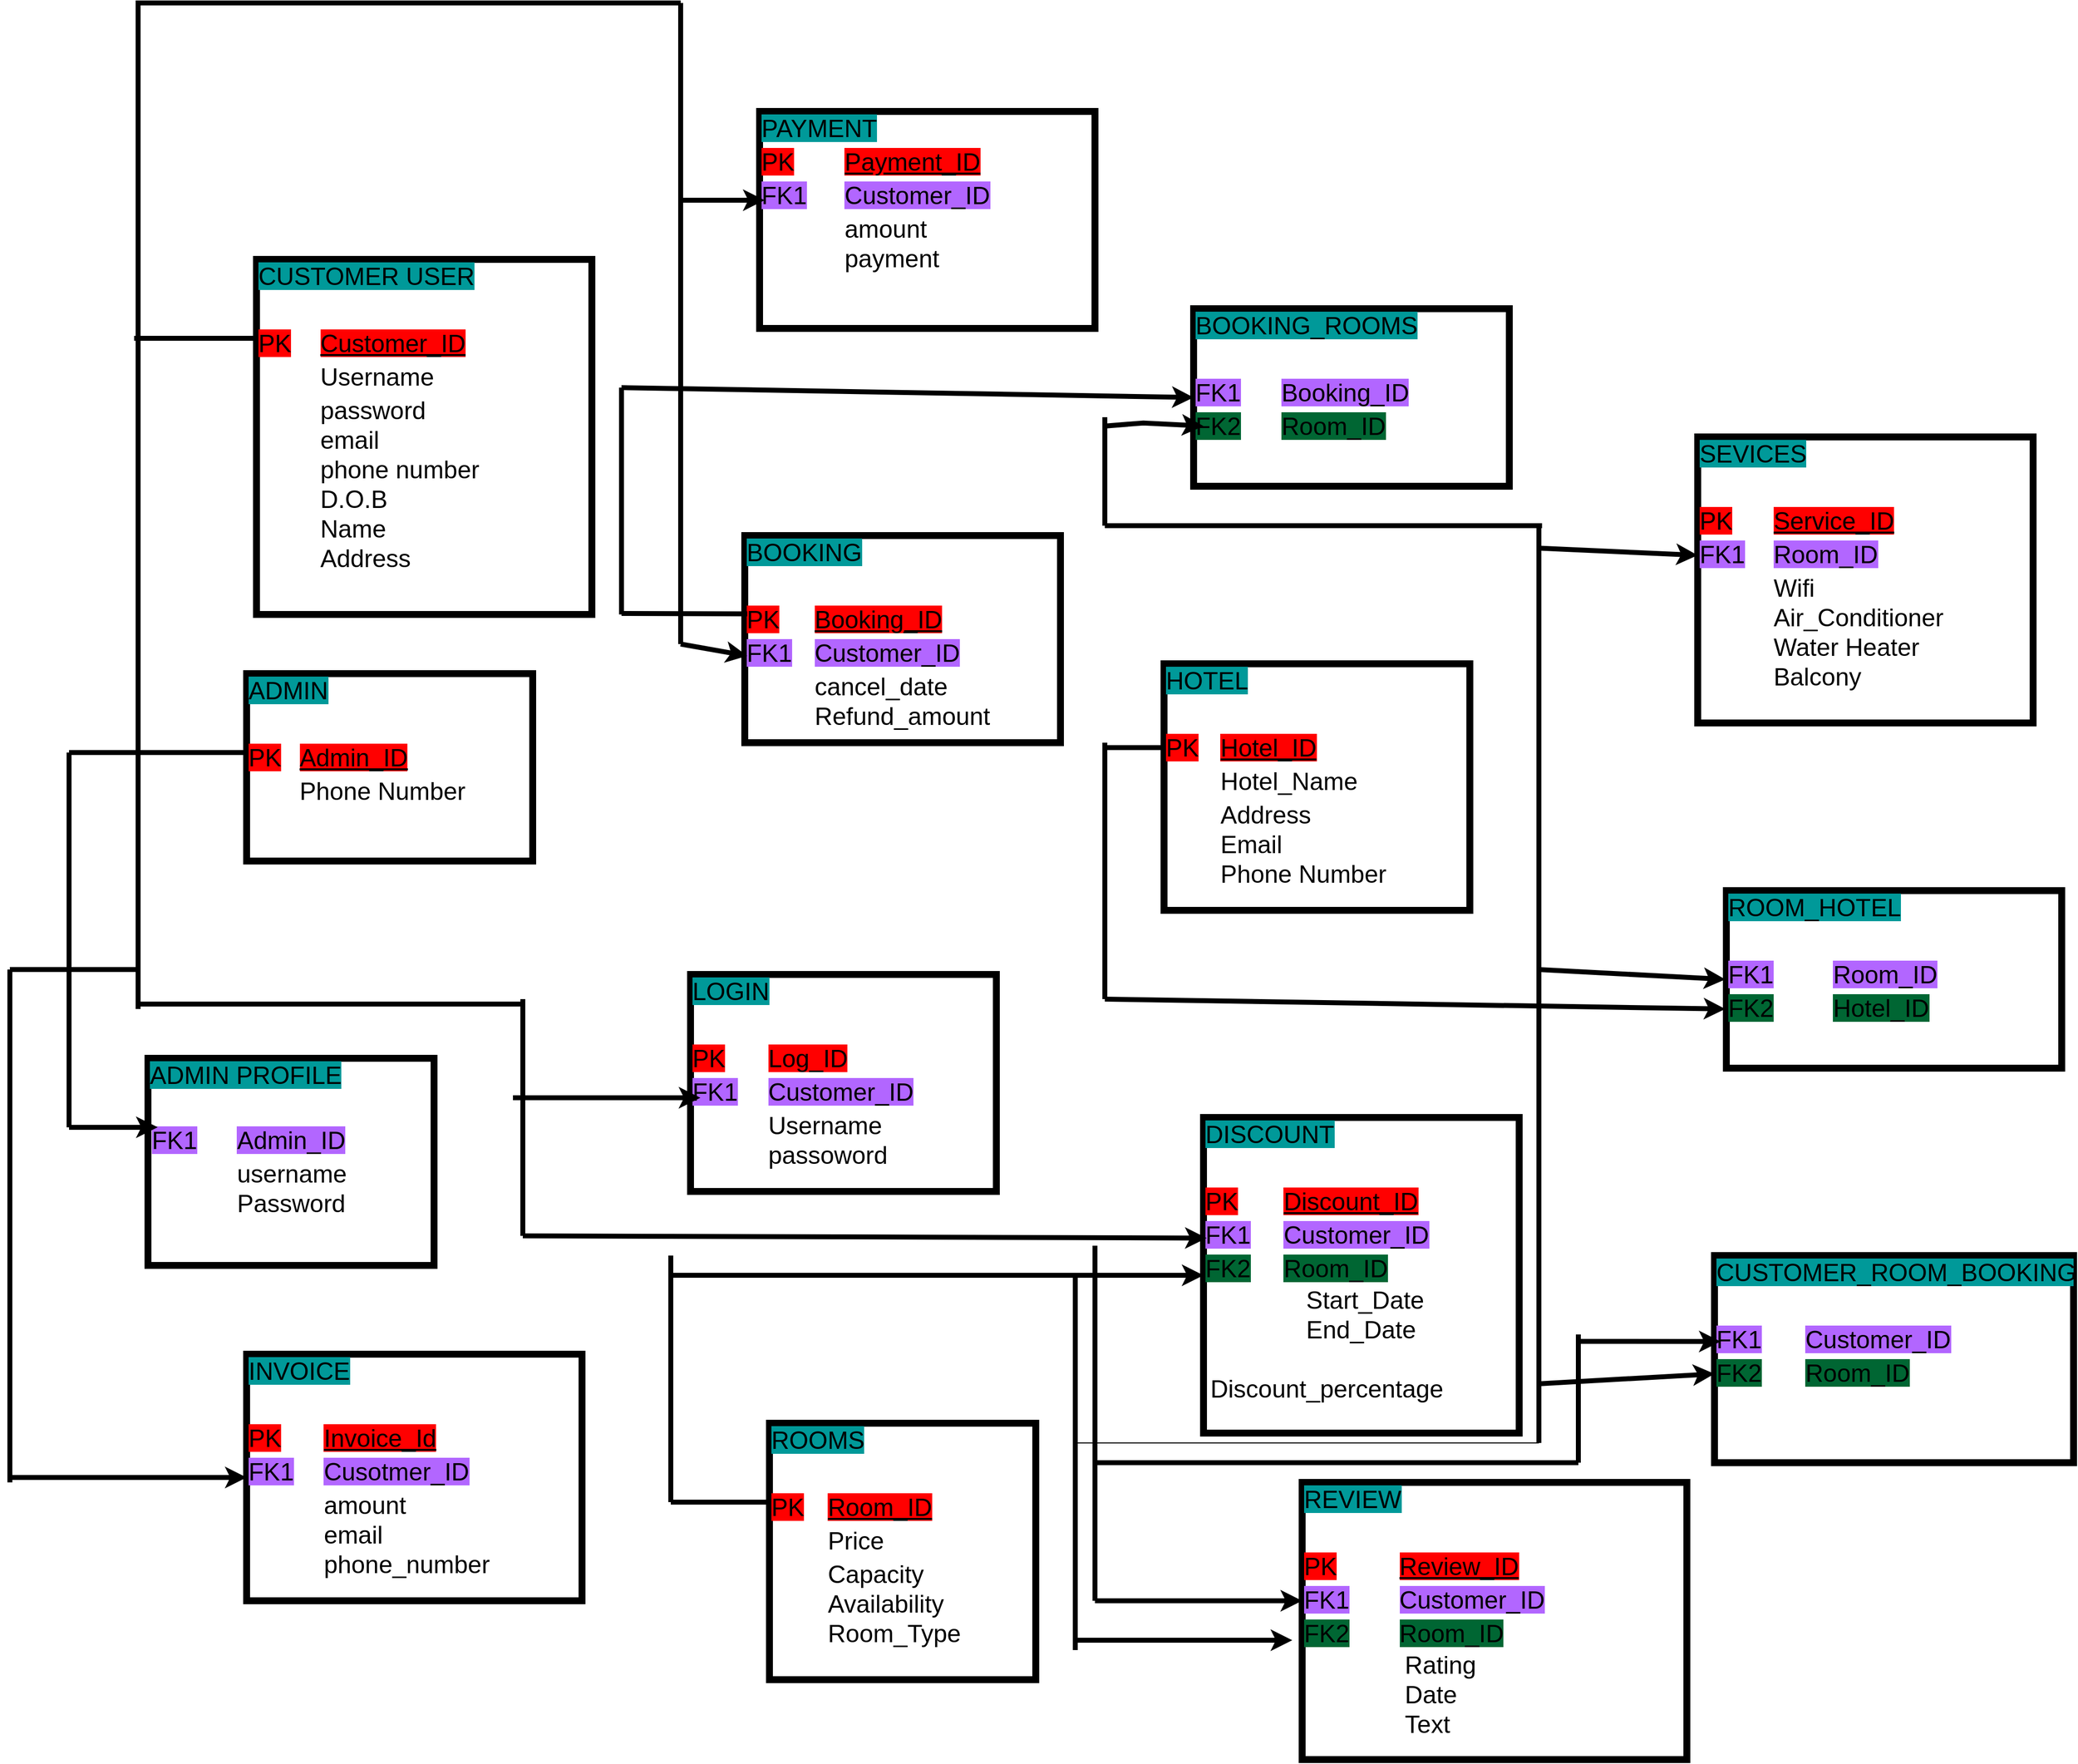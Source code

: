 <mxfile version="24.8.3">
  <diagram id="C5RBs43oDa-KdzZeNtuy" name="Page-1">
    <mxGraphModel dx="3143" dy="2425" grid="1" gridSize="10" guides="1" tooltips="1" connect="1" arrows="1" fold="1" page="1" pageScale="1" pageWidth="827" pageHeight="1169" math="0" shadow="0">
      <root>
        <mxCell id="WIyWlLk6GJQsqaUBKTNV-0" />
        <mxCell id="WIyWlLk6GJQsqaUBKTNV-1" parent="WIyWlLk6GJQsqaUBKTNV-0" />
        <mxCell id="Ts1Kzrsn6X3nxz6rrArr-8" value="&lt;div style=&quot;box-sizing: border-box; width: 100%; background-image: initial; background-position: initial; background-size: initial; background-repeat: initial; background-attachment: initial; background-origin: initial; background-clip: initial; padding: 2px; font-size: 25px;&quot;&gt;&lt;span style=&quot;background-color: rgb(0, 153, 153);&quot;&gt;&lt;font style=&quot;font-size: 25px;&quot;&gt;CUSTOMER USER&lt;/font&gt;&lt;/span&gt;&lt;/div&gt;&lt;div style=&quot;box-sizing: border-box; width: 100%; background-image: initial; background-position: initial; background-size: initial; background-repeat: initial; background-attachment: initial; background-origin: initial; background-clip: initial; padding: 2px; font-size: 25px;&quot;&gt;&lt;span style=&quot;background-color: rgb(0, 153, 153);&quot;&gt;&lt;font style=&quot;font-size: 25px;&quot;&gt;&lt;br&gt;&lt;/font&gt;&lt;/span&gt;&lt;/div&gt;&lt;table style=&quot;width: 100%; font-size: 25px;&quot; cellpadding=&quot;2&quot; cellspacing=&quot;0&quot;&gt;&lt;tbody&gt;&lt;tr&gt;&lt;td&gt;&lt;span style=&quot;background-color: rgb(255, 0, 0);&quot;&gt;&lt;font style=&quot;font-size: 25px;&quot;&gt;PK&lt;/font&gt;&lt;/span&gt;&lt;/td&gt;&lt;td&gt;&lt;span style=&quot;background-color: rgb(255, 0, 0);&quot;&gt;&lt;font style=&quot;font-size: 25px;&quot;&gt;&lt;u&gt;Customer_ID&lt;/u&gt;&lt;br&gt;&lt;/font&gt;&lt;/span&gt;&lt;/td&gt;&lt;/tr&gt;&lt;tr&gt;&lt;td&gt;&lt;font style=&quot;font-size: 25px;&quot;&gt;&lt;br&gt;&lt;/font&gt;&lt;/td&gt;&lt;td&gt;&lt;font style=&quot;font-size: 25px;&quot;&gt;Username&lt;/font&gt;&lt;/td&gt;&lt;/tr&gt;&lt;tr&gt;&lt;td&gt;&lt;font style=&quot;font-size: 25px;&quot;&gt;&lt;br&gt;&lt;/font&gt;&lt;/td&gt;&lt;td&gt;&lt;font style=&quot;font-size: 25px;&quot;&gt;password&lt;br&gt;email&lt;br&gt;phone number&lt;br&gt;D.O.B&lt;br&gt;Name&lt;br&gt;Address&lt;br&gt;&lt;br&gt;&lt;/font&gt;&lt;/td&gt;&lt;/tr&gt;&lt;/tbody&gt;&lt;/table&gt;" style="verticalAlign=top;align=left;overflow=fill;html=1;whiteSpace=wrap;strokeWidth=7;" vertex="1" parent="WIyWlLk6GJQsqaUBKTNV-1">
          <mxGeometry x="-220" y="-360" width="340" height="360" as="geometry" />
        </mxCell>
        <mxCell id="Ts1Kzrsn6X3nxz6rrArr-11" value="&lt;div style=&quot;box-sizing: border-box; width: 100%; background-image: initial; background-position: initial; background-size: initial; background-repeat: initial; background-attachment: initial; background-origin: initial; background-clip: initial; padding: 2px; font-size: 25px;&quot;&gt;&lt;font style=&quot;font-size: 25px; background-color: rgb(0, 153, 153);&quot;&gt;ADMIN&lt;/font&gt;&lt;/div&gt;&lt;div style=&quot;box-sizing: border-box; width: 100%; background-image: initial; background-position: initial; background-size: initial; background-repeat: initial; background-attachment: initial; background-origin: initial; background-clip: initial; padding: 2px; font-size: 25px;&quot;&gt;&lt;font style=&quot;font-size: 25px; background-color: rgb(0, 153, 153);&quot;&gt;&lt;br&gt;&lt;/font&gt;&lt;/div&gt;&lt;table style=&quot;width: 100%; font-size: 25px;&quot; cellpadding=&quot;2&quot; cellspacing=&quot;0&quot;&gt;&lt;tbody&gt;&lt;tr&gt;&lt;td&gt;&lt;font style=&quot;background-color: rgb(255, 0, 0); font-size: 25px;&quot;&gt;PK&lt;/font&gt;&lt;/td&gt;&lt;td&gt;&lt;font style=&quot;background-color: rgb(255, 0, 0); font-size: 25px;&quot;&gt;&lt;u&gt;Admin_ID&lt;/u&gt;&lt;/font&gt;&lt;/td&gt;&lt;/tr&gt;&lt;tr&gt;&lt;td&gt;&lt;font style=&quot;font-size: 25px;&quot;&gt;&lt;br&gt;&lt;/font&gt;&lt;/td&gt;&lt;td&gt;&lt;font style=&quot;font-size: 25px;&quot;&gt;Phone Number&lt;/font&gt;&lt;/td&gt;&lt;/tr&gt;&lt;tr&gt;&lt;td&gt;&lt;/td&gt;&lt;td&gt;&lt;font style=&quot;font-size: 25px;&quot;&gt;&lt;br&gt;&lt;/font&gt;&lt;/td&gt;&lt;/tr&gt;&lt;/tbody&gt;&lt;/table&gt;" style="verticalAlign=top;align=left;overflow=fill;html=1;whiteSpace=wrap;strokeWidth=7;" vertex="1" parent="WIyWlLk6GJQsqaUBKTNV-1">
          <mxGeometry x="-230" y="60" width="290" height="190" as="geometry" />
        </mxCell>
        <mxCell id="Ts1Kzrsn6X3nxz6rrArr-13" value="&lt;div style=&quot;box-sizing: border-box; width: 100%; background-image: initial; background-position: initial; background-size: initial; background-repeat: initial; background-attachment: initial; background-origin: initial; background-clip: initial; padding: 2px; font-size: 25px;&quot;&gt;&lt;span style=&quot;background-color: rgb(0, 153, 153);&quot;&gt;ADMIN PROFILE&lt;/span&gt;&lt;table style=&quot;background-color: initial; width: 100%;&quot; cellpadding=&quot;2&quot; cellspacing=&quot;0&quot;&gt;&lt;tbody&gt;&lt;tr&gt;&lt;td&gt;&lt;br&gt;&lt;/td&gt;&lt;td&gt;&lt;br&gt;&lt;/td&gt;&lt;/tr&gt;&lt;tr&gt;&lt;td&gt;&lt;span style=&quot;background-color: rgb(178, 102, 255);&quot;&gt;FK1&lt;/span&gt;&lt;/td&gt;&lt;td&gt;&lt;span style=&quot;background-color: rgb(178, 102, 255);&quot;&gt;Admin_ID&lt;/span&gt;&lt;/td&gt;&lt;/tr&gt;&lt;tr&gt;&lt;td&gt;&lt;/td&gt;&lt;td&gt;username&lt;br&gt;Password&lt;/td&gt;&lt;/tr&gt;&lt;/tbody&gt;&lt;/table&gt;&lt;/div&gt;" style="verticalAlign=top;align=left;overflow=fill;html=1;whiteSpace=wrap;strokeWidth=7;" vertex="1" parent="WIyWlLk6GJQsqaUBKTNV-1">
          <mxGeometry x="-330" y="450" width="290" height="210" as="geometry" />
        </mxCell>
        <mxCell id="Ts1Kzrsn6X3nxz6rrArr-14" value="&lt;div style=&quot;box-sizing: border-box; width: 100%; background-image: initial; background-position: initial; background-size: initial; background-repeat: initial; background-attachment: initial; background-origin: initial; background-clip: initial; padding: 2px; font-size: 25px;&quot;&gt;&lt;span style=&quot;background-color: rgb(0, 153, 153);&quot;&gt;&lt;font style=&quot;font-size: 25px;&quot;&gt;INVOICE&lt;/font&gt;&lt;/span&gt;&lt;/div&gt;&lt;div style=&quot;box-sizing: border-box; width: 100%; background-image: initial; background-position: initial; background-size: initial; background-repeat: initial; background-attachment: initial; background-origin: initial; background-clip: initial; padding: 2px; font-size: 25px;&quot;&gt;&lt;span style=&quot;background-color: rgb(0, 153, 153);&quot;&gt;&lt;font style=&quot;font-size: 25px;&quot;&gt;&lt;br&gt;&lt;/font&gt;&lt;/span&gt;&lt;/div&gt;&lt;table style=&quot;width: 100%; font-size: 25px;&quot; cellpadding=&quot;2&quot; cellspacing=&quot;0&quot;&gt;&lt;tbody&gt;&lt;tr&gt;&lt;td&gt;&lt;font style=&quot;background-color: rgb(255, 0, 0); font-size: 25px;&quot;&gt;PK&lt;/font&gt;&lt;/td&gt;&lt;td&gt;&lt;font style=&quot;background-color: rgb(255, 0, 0); font-size: 25px;&quot;&gt;&lt;u&gt;Invoice_Id&lt;/u&gt;&lt;/font&gt;&lt;/td&gt;&lt;/tr&gt;&lt;tr&gt;&lt;td&gt;&lt;font style=&quot;background-color: rgb(178, 102, 255); font-size: 25px;&quot;&gt;FK1&lt;/font&gt;&lt;/td&gt;&lt;td&gt;&lt;font style=&quot;background-color: rgb(178, 102, 255); font-size: 25px;&quot;&gt;Cusotmer_ID&lt;/font&gt;&lt;/td&gt;&lt;/tr&gt;&lt;tr&gt;&lt;td&gt;&lt;/td&gt;&lt;td&gt;&lt;font style=&quot;font-size: 25px;&quot;&gt;amount&lt;br&gt;email&lt;br&gt;phone_number&lt;/font&gt;&lt;/td&gt;&lt;/tr&gt;&lt;/tbody&gt;&lt;/table&gt;" style="verticalAlign=top;align=left;overflow=fill;html=1;whiteSpace=wrap;strokeWidth=7;" vertex="1" parent="WIyWlLk6GJQsqaUBKTNV-1">
          <mxGeometry x="-230" y="750" width="340" height="250" as="geometry" />
        </mxCell>
        <mxCell id="Ts1Kzrsn6X3nxz6rrArr-16" value="&lt;div style=&quot;box-sizing: border-box; width: 100%; background-image: initial; background-position: initial; background-size: initial; background-repeat: initial; background-attachment: initial; background-origin: initial; background-clip: initial; padding: 2px; font-size: 25px;&quot;&gt;&lt;font style=&quot;background-color: rgb(0, 153, 153); font-size: 25px;&quot;&gt;PAYMENT&lt;/font&gt;&lt;/div&gt;&lt;table style=&quot;width: 100%; font-size: 25px;&quot; cellpadding=&quot;2&quot; cellspacing=&quot;0&quot;&gt;&lt;tbody&gt;&lt;tr&gt;&lt;td&gt;&lt;font style=&quot;background-color: rgb(255, 0, 0); font-size: 25px;&quot;&gt;PK&lt;/font&gt;&lt;/td&gt;&lt;td&gt;&lt;font style=&quot;background-color: rgb(255, 0, 0); font-size: 25px;&quot;&gt;&lt;u&gt;Payment_ID&lt;/u&gt;&lt;/font&gt;&lt;/td&gt;&lt;/tr&gt;&lt;tr&gt;&lt;td&gt;&lt;font style=&quot;background-color: rgb(178, 102, 255); font-size: 25px;&quot;&gt;FK1&lt;/font&gt;&lt;/td&gt;&lt;td&gt;&lt;font style=&quot;background-color: rgb(178, 102, 255); font-size: 25px;&quot;&gt;Customer_ID&lt;/font&gt;&lt;/td&gt;&lt;/tr&gt;&lt;tr&gt;&lt;td&gt;&lt;/td&gt;&lt;td&gt;&lt;font style=&quot;font-size: 25px;&quot;&gt;amount&lt;br&gt;payment&lt;/font&gt;&lt;/td&gt;&lt;/tr&gt;&lt;/tbody&gt;&lt;/table&gt;" style="verticalAlign=top;align=left;overflow=fill;html=1;whiteSpace=wrap;strokeWidth=7;" vertex="1" parent="WIyWlLk6GJQsqaUBKTNV-1">
          <mxGeometry x="290" y="-510" width="340" height="220" as="geometry" />
        </mxCell>
        <mxCell id="Ts1Kzrsn6X3nxz6rrArr-17" value="&lt;div style=&quot;box-sizing: border-box; width: 100%; background-image: initial; background-position: initial; background-size: initial; background-repeat: initial; background-attachment: initial; background-origin: initial; background-clip: initial; padding: 2px; font-size: 25px;&quot;&gt;&lt;font style=&quot;background-color: rgb(0, 153, 153); font-size: 25px;&quot;&gt;BOOKING&lt;/font&gt;&lt;/div&gt;&lt;div style=&quot;box-sizing: border-box; width: 100%; background-image: initial; background-position: initial; background-size: initial; background-repeat: initial; background-attachment: initial; background-origin: initial; background-clip: initial; padding: 2px; font-size: 25px;&quot;&gt;&lt;font style=&quot;background-color: rgb(0, 153, 153); font-size: 25px;&quot;&gt;&lt;br&gt;&lt;/font&gt;&lt;/div&gt;&lt;table style=&quot;width: 100%; font-size: 25px;&quot; cellpadding=&quot;2&quot; cellspacing=&quot;0&quot;&gt;&lt;tbody&gt;&lt;tr&gt;&lt;td&gt;&lt;font style=&quot;background-color: rgb(255, 0, 0); font-size: 25px;&quot;&gt;PK&lt;/font&gt;&lt;/td&gt;&lt;td&gt;&lt;font style=&quot;background-color: rgb(255, 0, 0); font-size: 25px;&quot;&gt;&lt;u&gt;Booking_ID&lt;/u&gt;&lt;/font&gt;&lt;/td&gt;&lt;/tr&gt;&lt;tr&gt;&lt;td&gt;&lt;font style=&quot;background-color: rgb(178, 102, 255); font-size: 25px;&quot;&gt;FK1&lt;/font&gt;&lt;/td&gt;&lt;td&gt;&lt;font style=&quot;background-color: rgb(178, 102, 255); font-size: 25px;&quot;&gt;Customer_ID&lt;/font&gt;&lt;/td&gt;&lt;/tr&gt;&lt;tr&gt;&lt;td&gt;&lt;/td&gt;&lt;td&gt;&lt;font style=&quot;font-size: 25px;&quot;&gt;cancel_date&lt;br&gt;Refund_amount&lt;/font&gt;&lt;/td&gt;&lt;/tr&gt;&lt;/tbody&gt;&lt;/table&gt;" style="verticalAlign=top;align=left;overflow=fill;html=1;whiteSpace=wrap;strokeWidth=7;" vertex="1" parent="WIyWlLk6GJQsqaUBKTNV-1">
          <mxGeometry x="275" y="-80" width="320" height="210" as="geometry" />
        </mxCell>
        <mxCell id="Ts1Kzrsn6X3nxz6rrArr-18" value="&lt;div style=&quot;box-sizing: border-box; width: 100%; background-image: initial; background-position: initial; background-size: initial; background-repeat: initial; background-attachment: initial; background-origin: initial; background-clip: initial; padding: 2px; font-size: 25px;&quot;&gt;&lt;font style=&quot;background-color: rgb(0, 153, 153); font-size: 25px;&quot;&gt;LOGIN&lt;/font&gt;&lt;/div&gt;&lt;div style=&quot;box-sizing: border-box; width: 100%; background-image: initial; background-position: initial; background-size: initial; background-repeat: initial; background-attachment: initial; background-origin: initial; background-clip: initial; padding: 2px; font-size: 25px;&quot;&gt;&lt;font style=&quot;background-color: rgb(0, 153, 153); font-size: 25px;&quot;&gt;&lt;br&gt;&lt;/font&gt;&lt;/div&gt;&lt;table style=&quot;width: 100%; font-size: 25px;&quot; cellpadding=&quot;2&quot; cellspacing=&quot;0&quot;&gt;&lt;tbody&gt;&lt;tr&gt;&lt;td&gt;&lt;font style=&quot;background-color: rgb(255, 0, 0); font-size: 25px;&quot;&gt;PK&lt;/font&gt;&lt;/td&gt;&lt;td&gt;&lt;font style=&quot;background-color: rgb(255, 0, 0); font-size: 25px;&quot;&gt;Log_ID&lt;/font&gt;&lt;/td&gt;&lt;/tr&gt;&lt;tr&gt;&lt;td&gt;&lt;font style=&quot;background-color: rgb(178, 102, 255); font-size: 25px;&quot;&gt;FK1&lt;/font&gt;&lt;/td&gt;&lt;td&gt;&lt;font style=&quot;background-color: rgb(178, 102, 255); font-size: 25px;&quot;&gt;Customer_ID&lt;/font&gt;&lt;/td&gt;&lt;/tr&gt;&lt;tr&gt;&lt;td&gt;&lt;/td&gt;&lt;td&gt;&lt;font style=&quot;font-size: 25px;&quot;&gt;Username&lt;br&gt;passoword&lt;/font&gt;&lt;/td&gt;&lt;/tr&gt;&lt;/tbody&gt;&lt;/table&gt;" style="verticalAlign=top;align=left;overflow=fill;html=1;whiteSpace=wrap;strokeWidth=7;" vertex="1" parent="WIyWlLk6GJQsqaUBKTNV-1">
          <mxGeometry x="220" y="365" width="310" height="220" as="geometry" />
        </mxCell>
        <mxCell id="Ts1Kzrsn6X3nxz6rrArr-19" value="&lt;div style=&quot;box-sizing: border-box; width: 100%; background-image: initial; background-position: initial; background-size: initial; background-repeat: initial; background-attachment: initial; background-origin: initial; background-clip: initial; padding: 2px; font-size: 25px;&quot;&gt;&lt;font style=&quot;background-color: rgb(0, 153, 153); font-size: 25px;&quot;&gt;ROOMS&lt;/font&gt;&lt;/div&gt;&lt;div style=&quot;box-sizing: border-box; width: 100%; background-image: initial; background-position: initial; background-size: initial; background-repeat: initial; background-attachment: initial; background-origin: initial; background-clip: initial; padding: 2px; font-size: 25px;&quot;&gt;&lt;font style=&quot;background-color: rgb(0, 153, 153); font-size: 25px;&quot;&gt;&lt;br&gt;&lt;/font&gt;&lt;/div&gt;&lt;table style=&quot;width: 100%; font-size: 25px;&quot; cellpadding=&quot;2&quot; cellspacing=&quot;0&quot;&gt;&lt;tbody&gt;&lt;tr&gt;&lt;td&gt;&lt;font style=&quot;background-color: rgb(255, 0, 0); font-size: 25px;&quot;&gt;PK&lt;/font&gt;&lt;/td&gt;&lt;td&gt;&lt;font style=&quot;background-color: rgb(255, 0, 0); font-size: 25px;&quot;&gt;&lt;u&gt;Room_ID&lt;/u&gt;&lt;/font&gt;&lt;/td&gt;&lt;/tr&gt;&lt;tr&gt;&lt;td&gt;&lt;/td&gt;&lt;td&gt;&lt;font style=&quot;font-size: 25px;&quot;&gt;Price&lt;/font&gt;&lt;/td&gt;&lt;/tr&gt;&lt;tr&gt;&lt;td&gt;&lt;/td&gt;&lt;td&gt;&lt;font style=&quot;font-size: 25px;&quot;&gt;Capacity&lt;br&gt;Availability&lt;br&gt;Room_Type&lt;/font&gt;&lt;/td&gt;&lt;/tr&gt;&lt;/tbody&gt;&lt;/table&gt;" style="verticalAlign=top;align=left;overflow=fill;html=1;whiteSpace=wrap;strokeWidth=7;" vertex="1" parent="WIyWlLk6GJQsqaUBKTNV-1">
          <mxGeometry x="300" y="820" width="270" height="260" as="geometry" />
        </mxCell>
        <mxCell id="Ts1Kzrsn6X3nxz6rrArr-20" value="&lt;div style=&quot;box-sizing: border-box; width: 100%; background-image: initial; background-position: initial; background-size: initial; background-repeat: initial; background-attachment: initial; background-origin: initial; background-clip: initial; padding: 2px; font-size: 25px;&quot;&gt;&lt;font style=&quot;background-color: rgb(0, 153, 153); font-size: 25px;&quot;&gt;SEVICES&lt;/font&gt;&lt;/div&gt;&lt;div style=&quot;box-sizing: border-box; width: 100%; background-image: initial; background-position: initial; background-size: initial; background-repeat: initial; background-attachment: initial; background-origin: initial; background-clip: initial; padding: 2px; font-size: 25px;&quot;&gt;&lt;font style=&quot;background-color: rgb(0, 153, 153); font-size: 25px;&quot;&gt;&lt;br&gt;&lt;/font&gt;&lt;/div&gt;&lt;table style=&quot;width: 100%; font-size: 25px;&quot; cellpadding=&quot;2&quot; cellspacing=&quot;0&quot;&gt;&lt;tbody&gt;&lt;tr&gt;&lt;td&gt;&lt;font style=&quot;background-color: rgb(255, 0, 0); font-size: 25px;&quot;&gt;PK&lt;/font&gt;&lt;/td&gt;&lt;td&gt;&lt;font style=&quot;background-color: rgb(255, 0, 0); font-size: 25px;&quot;&gt;&lt;u&gt;Service_ID&lt;/u&gt;&lt;/font&gt;&lt;/td&gt;&lt;/tr&gt;&lt;tr&gt;&lt;td&gt;&lt;font style=&quot;background-color: rgb(178, 102, 255); font-size: 25px;&quot;&gt;FK1&lt;/font&gt;&lt;/td&gt;&lt;td&gt;&lt;font style=&quot;font-size: 25px;&quot;&gt;&lt;span style=&quot;background-color: rgb(178, 102, 255);&quot;&gt;Room_ID&lt;/span&gt;&lt;br&gt;&lt;/font&gt;&lt;/td&gt;&lt;/tr&gt;&lt;tr&gt;&lt;td&gt;&lt;/td&gt;&lt;td&gt;&lt;font style=&quot;font-size: 25px;&quot;&gt;Wifi&lt;br&gt;Air_Conditioner&lt;br&gt;Water Heater&lt;br&gt;Balcony&lt;/font&gt;&lt;/td&gt;&lt;/tr&gt;&lt;/tbody&gt;&lt;/table&gt;" style="verticalAlign=top;align=left;overflow=fill;html=1;whiteSpace=wrap;strokeWidth=7;" vertex="1" parent="WIyWlLk6GJQsqaUBKTNV-1">
          <mxGeometry x="1241" y="-180" width="340" height="290" as="geometry" />
        </mxCell>
        <mxCell id="Ts1Kzrsn6X3nxz6rrArr-21" value="&lt;div style=&quot;box-sizing: border-box; width: 100%; background-image: initial; background-position: initial; background-size: initial; background-repeat: initial; background-attachment: initial; background-origin: initial; background-clip: initial; padding: 2px; font-size: 25px;&quot;&gt;&lt;font style=&quot;background-color: rgb(0, 153, 153); font-size: 25px;&quot;&gt;HOTEL&lt;/font&gt;&lt;/div&gt;&lt;div style=&quot;box-sizing: border-box; width: 100%; background-image: initial; background-position: initial; background-size: initial; background-repeat: initial; background-attachment: initial; background-origin: initial; background-clip: initial; padding: 2px; font-size: 25px;&quot;&gt;&lt;font style=&quot;background-color: rgb(0, 153, 153); font-size: 25px;&quot;&gt;&lt;br&gt;&lt;/font&gt;&lt;/div&gt;&lt;table style=&quot;width: 100%; font-size: 25px;&quot; cellpadding=&quot;2&quot; cellspacing=&quot;0&quot;&gt;&lt;tbody&gt;&lt;tr&gt;&lt;td&gt;&lt;font style=&quot;background-color: rgb(255, 0, 0); font-size: 25px;&quot;&gt;PK&lt;/font&gt;&lt;/td&gt;&lt;td&gt;&lt;font style=&quot;background-color: rgb(255, 0, 0); font-size: 25px;&quot;&gt;&lt;u&gt;Hotel_ID&lt;/u&gt;&lt;/font&gt;&lt;/td&gt;&lt;/tr&gt;&lt;tr&gt;&lt;td&gt;&lt;font style=&quot;font-size: 25px;&quot;&gt;&lt;br&gt;&lt;/font&gt;&lt;/td&gt;&lt;td&gt;&lt;font style=&quot;font-size: 25px;&quot;&gt;Hotel_Name&lt;/font&gt;&lt;/td&gt;&lt;/tr&gt;&lt;tr&gt;&lt;td&gt;&lt;/td&gt;&lt;td&gt;&lt;font style=&quot;font-size: 25px;&quot;&gt;Address&lt;br&gt;Email&lt;br&gt;Phone Number&lt;/font&gt;&lt;/td&gt;&lt;/tr&gt;&lt;/tbody&gt;&lt;/table&gt;" style="verticalAlign=top;align=left;overflow=fill;html=1;whiteSpace=wrap;strokeWidth=7;" vertex="1" parent="WIyWlLk6GJQsqaUBKTNV-1">
          <mxGeometry x="700" y="50" width="310" height="250" as="geometry" />
        </mxCell>
        <mxCell id="Ts1Kzrsn6X3nxz6rrArr-24" value="&lt;div style=&quot;box-sizing: border-box; width: 100%; background-image: initial; background-position: initial; background-size: initial; background-repeat: initial; background-attachment: initial; background-origin: initial; background-clip: initial; padding: 2px; font-size: 25px;&quot;&gt;&lt;font style=&quot;background-color: rgb(0, 153, 153); font-size: 25px;&quot;&gt;BOOKING_ROOMS&lt;/font&gt;&lt;/div&gt;&lt;div style=&quot;box-sizing: border-box; width: 100%; background-image: initial; background-position: initial; background-size: initial; background-repeat: initial; background-attachment: initial; background-origin: initial; background-clip: initial; padding: 2px; font-size: 25px;&quot;&gt;&lt;font style=&quot;background-color: rgb(0, 153, 153); font-size: 25px;&quot;&gt;&lt;br&gt;&lt;/font&gt;&lt;/div&gt;&lt;table style=&quot;width: 100%; font-size: 25px;&quot; cellpadding=&quot;2&quot; cellspacing=&quot;0&quot;&gt;&lt;tbody&gt;&lt;tr&gt;&lt;td&gt;&lt;font style=&quot;background-color: rgb(178, 102, 255); font-size: 25px;&quot;&gt;FK1&lt;/font&gt;&lt;/td&gt;&lt;td&gt;&lt;font style=&quot;background-color: rgb(178, 102, 255); font-size: 25px;&quot;&gt;Booking_ID&lt;/font&gt;&lt;/td&gt;&lt;/tr&gt;&lt;tr&gt;&lt;td&gt;&lt;font style=&quot;background-color: rgb(0, 102, 51); font-size: 25px;&quot;&gt;FK2&lt;/font&gt;&lt;/td&gt;&lt;td&gt;&lt;font style=&quot;background-color: rgb(0, 102, 51); font-size: 25px;&quot;&gt;Room_ID&lt;/font&gt;&lt;/td&gt;&lt;/tr&gt;&lt;tr&gt;&lt;td&gt;&lt;/td&gt;&lt;td&gt;&lt;font style=&quot;font-size: 25px;&quot;&gt;&lt;br&gt;&lt;/font&gt;&lt;/td&gt;&lt;/tr&gt;&lt;/tbody&gt;&lt;/table&gt;" style="verticalAlign=top;align=left;overflow=fill;html=1;whiteSpace=wrap;strokeWidth=7;" vertex="1" parent="WIyWlLk6GJQsqaUBKTNV-1">
          <mxGeometry x="730" y="-310" width="320" height="180" as="geometry" />
        </mxCell>
        <mxCell id="Ts1Kzrsn6X3nxz6rrArr-25" value="&lt;div style=&quot;box-sizing: border-box; width: 100%; background-image: initial; background-position: initial; background-size: initial; background-repeat: initial; background-attachment: initial; background-origin: initial; background-clip: initial; padding: 2px; font-size: 25px;&quot;&gt;&lt;font style=&quot;background-color: rgb(0, 153, 153); font-size: 25px;&quot;&gt;CUSTOMER_ROOM_BOOKING&lt;/font&gt;&lt;/div&gt;&lt;table style=&quot;width: 100%; font-size: 25px;&quot; cellpadding=&quot;2&quot; cellspacing=&quot;0&quot;&gt;&lt;tbody&gt;&lt;tr&gt;&lt;td&gt;&lt;font style=&quot;font-size: 25px;&quot;&gt;&lt;br&gt;&lt;/font&gt;&lt;/td&gt;&lt;td&gt;&lt;font style=&quot;font-size: 25px;&quot;&gt;&lt;br&gt;&lt;/font&gt;&lt;/td&gt;&lt;/tr&gt;&lt;tr&gt;&lt;td&gt;&lt;font style=&quot;background-color: rgb(178, 102, 255); font-size: 25px;&quot;&gt;FK1&lt;/font&gt;&lt;/td&gt;&lt;td&gt;&lt;font style=&quot;background-color: rgb(178, 102, 255); font-size: 25px;&quot;&gt;Customer_ID&lt;/font&gt;&lt;/td&gt;&lt;/tr&gt;&lt;tr&gt;&lt;td&gt;&lt;font style=&quot;background-color: rgb(0, 102, 51); font-size: 25px;&quot;&gt;FK2&lt;/font&gt;&lt;/td&gt;&lt;td&gt;&lt;font style=&quot;background-color: rgb(0, 102, 51); font-size: 25px;&quot;&gt;Room_ID&lt;/font&gt;&lt;/td&gt;&lt;/tr&gt;&lt;/tbody&gt;&lt;/table&gt;" style="verticalAlign=top;align=left;overflow=fill;html=1;whiteSpace=wrap;strokeWidth=7;" vertex="1" parent="WIyWlLk6GJQsqaUBKTNV-1">
          <mxGeometry x="1258" y="650" width="364" height="210" as="geometry" />
        </mxCell>
        <mxCell id="Ts1Kzrsn6X3nxz6rrArr-26" value="&lt;div style=&quot;box-sizing: border-box; width: 100%; background-image: initial; background-position: initial; background-size: initial; background-repeat: initial; background-attachment: initial; background-origin: initial; background-clip: initial; padding: 2px; font-size: 25px;&quot;&gt;&lt;font style=&quot;background-color: rgb(0, 153, 153); font-size: 25px;&quot;&gt;ROOM_HOTEL&lt;/font&gt;&lt;/div&gt;&lt;table style=&quot;width: 100%; font-size: 25px;&quot; cellpadding=&quot;2&quot; cellspacing=&quot;0&quot;&gt;&lt;tbody&gt;&lt;tr&gt;&lt;td&gt;&lt;font style=&quot;font-size: 25px;&quot;&gt;&lt;br&gt;&lt;/font&gt;&lt;/td&gt;&lt;td&gt;&lt;font style=&quot;font-size: 25px;&quot;&gt;&lt;br&gt;&lt;/font&gt;&lt;/td&gt;&lt;/tr&gt;&lt;tr&gt;&lt;td&gt;&lt;font style=&quot;background-color: rgb(178, 102, 255); font-size: 25px;&quot;&gt;FK1&lt;/font&gt;&lt;/td&gt;&lt;td&gt;&lt;font style=&quot;background-color: rgb(178, 102, 255); font-size: 25px;&quot;&gt;Room_ID&lt;/font&gt;&lt;/td&gt;&lt;/tr&gt;&lt;tr&gt;&lt;td&gt;&lt;font style=&quot;background-color: rgb(0, 102, 51); font-size: 25px;&quot;&gt;FK2&lt;/font&gt;&lt;/td&gt;&lt;td&gt;&lt;font style=&quot;background-color: rgb(0, 102, 51); font-size: 25px;&quot;&gt;Hotel_ID&lt;/font&gt;&lt;/td&gt;&lt;/tr&gt;&lt;/tbody&gt;&lt;/table&gt;" style="verticalAlign=top;align=left;overflow=fill;html=1;whiteSpace=wrap;strokeWidth=7;" vertex="1" parent="WIyWlLk6GJQsqaUBKTNV-1">
          <mxGeometry x="1270" y="280" width="340" height="180" as="geometry" />
        </mxCell>
        <mxCell id="Ts1Kzrsn6X3nxz6rrArr-27" value="&lt;div style=&quot;box-sizing: border-box; width: 100%; background-image: initial; background-position: initial; background-size: initial; background-repeat: initial; background-attachment: initial; background-origin: initial; background-clip: initial; padding: 2px; font-size: 25px;&quot;&gt;&lt;font style=&quot;background-color: rgb(0, 153, 153); font-size: 25px;&quot;&gt;DISCOUNT&lt;/font&gt;&lt;/div&gt;&lt;div style=&quot;box-sizing: border-box; width: 100%; background-image: initial; background-position: initial; background-size: initial; background-repeat: initial; background-attachment: initial; background-origin: initial; background-clip: initial; padding: 2px; font-size: 25px;&quot;&gt;&lt;font style=&quot;background-color: rgb(0, 153, 153); font-size: 25px;&quot;&gt;&lt;br&gt;&lt;/font&gt;&lt;/div&gt;&lt;table style=&quot;width: 100%; font-size: 25px;&quot; cellpadding=&quot;2&quot; cellspacing=&quot;0&quot;&gt;&lt;tbody&gt;&lt;tr&gt;&lt;td&gt;&lt;font style=&quot;background-color: rgb(255, 0, 0); font-size: 25px;&quot;&gt;PK&lt;/font&gt;&lt;/td&gt;&lt;td&gt;&lt;font style=&quot;background-color: rgb(255, 0, 0); font-size: 25px;&quot;&gt;&lt;u&gt;Discount_ID&lt;/u&gt;&lt;/font&gt;&lt;/td&gt;&lt;/tr&gt;&lt;tr&gt;&lt;td&gt;&lt;font style=&quot;background-color: rgb(178, 102, 255); font-size: 25px;&quot;&gt;FK1&lt;/font&gt;&lt;/td&gt;&lt;td&gt;&lt;font style=&quot;background-color: rgb(178, 102, 255); font-size: 25px;&quot;&gt;Customer_ID&lt;/font&gt;&lt;/td&gt;&lt;/tr&gt;&lt;tr&gt;&lt;td&gt;&lt;font style=&quot;background-color: rgb(0, 102, 51); font-size: 25px;&quot;&gt;FK2&lt;/font&gt;&lt;/td&gt;&lt;td&gt;&lt;font style=&quot;font-size: 25px;&quot;&gt;&lt;span style=&quot;background-color: rgb(0, 102, 51);&quot;&gt;Room_ID&lt;/span&gt;&lt;br&gt;&lt;/font&gt;&lt;/td&gt;&lt;/tr&gt;&lt;/tbody&gt;&lt;/table&gt;&lt;font style=&quot;font-size: 25px;&quot;&gt;&amp;nbsp; &amp;nbsp; &amp;nbsp; &amp;nbsp; &amp;nbsp; &amp;nbsp; &amp;nbsp; &amp;nbsp;Start_Date&lt;/font&gt;&lt;div style=&quot;font-size: 25px;&quot;&gt;&lt;font style=&quot;font-size: 25px;&quot;&gt;&amp;nbsp; &amp;nbsp; &amp;nbsp; &amp;nbsp; &amp;nbsp; &amp;nbsp; &amp;nbsp; &amp;nbsp;End_Date&lt;/font&gt;&lt;/div&gt;&lt;div style=&quot;font-size: 25px;&quot;&gt;&lt;font style=&quot;font-size: 25px;&quot;&gt;&amp;nbsp; &amp;nbsp; &amp;nbsp; &amp;nbsp; &amp;nbsp; &amp;nbsp; &amp;nbsp; &amp;nbsp; &amp;nbsp; &amp;nbsp; &amp;nbsp; &amp;nbsp; &amp;nbsp; &amp;nbsp;Discount_percentage&lt;/font&gt;&lt;/div&gt;" style="verticalAlign=top;align=left;overflow=fill;html=1;whiteSpace=wrap;strokeWidth=7;" vertex="1" parent="WIyWlLk6GJQsqaUBKTNV-1">
          <mxGeometry x="740" y="510" width="320" height="320" as="geometry" />
        </mxCell>
        <mxCell id="Ts1Kzrsn6X3nxz6rrArr-28" value="&lt;div style=&quot;box-sizing: border-box; width: 100%; background-image: initial; background-position: initial; background-size: initial; background-repeat: initial; background-attachment: initial; background-origin: initial; background-clip: initial; padding: 2px; font-size: 25px;&quot;&gt;&lt;font style=&quot;background-color: rgb(0, 153, 153); font-size: 25px;&quot;&gt;REVIEW&lt;/font&gt;&lt;/div&gt;&lt;div style=&quot;box-sizing: border-box; width: 100%; background-image: initial; background-position: initial; background-size: initial; background-repeat: initial; background-attachment: initial; background-origin: initial; background-clip: initial; padding: 2px; font-size: 25px;&quot;&gt;&lt;font style=&quot;background-color: rgb(0, 153, 153); font-size: 25px;&quot;&gt;&lt;br&gt;&lt;/font&gt;&lt;/div&gt;&lt;table style=&quot;width: 100%; font-size: 25px;&quot; cellpadding=&quot;2&quot; cellspacing=&quot;0&quot;&gt;&lt;tbody&gt;&lt;tr&gt;&lt;td&gt;&lt;font style=&quot;background-color: rgb(255, 0, 0); font-size: 25px;&quot;&gt;PK&lt;/font&gt;&lt;/td&gt;&lt;td&gt;&lt;font style=&quot;background-color: rgb(255, 0, 0); font-size: 25px;&quot;&gt;&lt;u&gt;Review_ID&lt;/u&gt;&lt;/font&gt;&lt;/td&gt;&lt;/tr&gt;&lt;tr&gt;&lt;td&gt;&lt;font style=&quot;background-color: rgb(178, 102, 255); font-size: 25px;&quot;&gt;FK1&lt;/font&gt;&lt;/td&gt;&lt;td&gt;&lt;font style=&quot;background-color: rgb(178, 102, 255); font-size: 25px;&quot;&gt;Customer_ID&lt;/font&gt;&lt;/td&gt;&lt;/tr&gt;&lt;tr&gt;&lt;td&gt;&lt;font style=&quot;background-color: rgb(0, 102, 51); font-size: 25px;&quot;&gt;FK2&lt;br&gt;&lt;/font&gt;&lt;/td&gt;&lt;td&gt;&lt;font style=&quot;font-size: 25px;&quot;&gt;&lt;span style=&quot;background-color: rgb(0, 102, 51);&quot;&gt;Room_ID&lt;/span&gt;&lt;br&gt;&lt;/font&gt;&lt;/td&gt;&lt;/tr&gt;&lt;/tbody&gt;&lt;/table&gt;&lt;font style=&quot;font-size: 25px;&quot;&gt;&amp;nbsp; &amp;nbsp; &amp;nbsp; &amp;nbsp; &amp;nbsp; &amp;nbsp; &amp;nbsp; &amp;nbsp;Rating&lt;/font&gt;&lt;div style=&quot;font-size: 25px;&quot;&gt;&lt;font style=&quot;font-size: 25px;&quot;&gt;&amp;nbsp; &amp;nbsp; &amp;nbsp; &amp;nbsp; &amp;nbsp; &amp;nbsp; &amp;nbsp; &amp;nbsp;Date&lt;/font&gt;&lt;/div&gt;&lt;div style=&quot;font-size: 25px;&quot;&gt;&lt;font style=&quot;font-size: 25px;&quot;&gt;&amp;nbsp; &amp;nbsp; &amp;nbsp; &amp;nbsp; &amp;nbsp; &amp;nbsp; &amp;nbsp; &amp;nbsp;Text&lt;/font&gt;&lt;/div&gt;" style="verticalAlign=top;align=left;overflow=fill;html=1;whiteSpace=wrap;strokeWidth=7;" vertex="1" parent="WIyWlLk6GJQsqaUBKTNV-1">
          <mxGeometry x="840" y="880" width="390" height="281" as="geometry" />
        </mxCell>
        <mxCell id="Ts1Kzrsn6X3nxz6rrArr-38" value="" style="endArrow=none;html=1;rounded=0;strokeWidth=5;" edge="1" parent="WIyWlLk6GJQsqaUBKTNV-1">
          <mxGeometry width="50" height="50" relative="1" as="geometry">
            <mxPoint x="-220" y="-280" as="sourcePoint" />
            <mxPoint x="-344" y="-280" as="targetPoint" />
            <Array as="points">
              <mxPoint x="-284" y="-280" />
            </Array>
          </mxGeometry>
        </mxCell>
        <mxCell id="Ts1Kzrsn6X3nxz6rrArr-39" value="" style="endArrow=none;html=1;rounded=0;strokeWidth=5;" edge="1" parent="WIyWlLk6GJQsqaUBKTNV-1">
          <mxGeometry width="50" height="50" relative="1" as="geometry">
            <mxPoint x="-340" y="-280" as="sourcePoint" />
            <mxPoint x="210" y="-620" as="targetPoint" />
            <Array as="points">
              <mxPoint x="-340" y="-620" />
            </Array>
          </mxGeometry>
        </mxCell>
        <mxCell id="Ts1Kzrsn6X3nxz6rrArr-40" value="" style="endArrow=none;html=1;rounded=0;strokeWidth=5;" edge="1" parent="WIyWlLk6GJQsqaUBKTNV-1">
          <mxGeometry width="50" height="50" relative="1" as="geometry">
            <mxPoint x="210" y="30" as="sourcePoint" />
            <mxPoint x="210" y="-620" as="targetPoint" />
          </mxGeometry>
        </mxCell>
        <mxCell id="Ts1Kzrsn6X3nxz6rrArr-41" value="" style="endArrow=classic;html=1;rounded=0;entryX=0.008;entryY=0.581;entryDx=0;entryDy=0;strokeWidth=5;entryPerimeter=0;" edge="1" parent="WIyWlLk6GJQsqaUBKTNV-1" target="Ts1Kzrsn6X3nxz6rrArr-17">
          <mxGeometry width="50" height="50" relative="1" as="geometry">
            <mxPoint x="210" y="30" as="sourcePoint" />
            <mxPoint x="220" as="targetPoint" />
            <Array as="points" />
          </mxGeometry>
        </mxCell>
        <mxCell id="Ts1Kzrsn6X3nxz6rrArr-44" value="" style="endArrow=none;html=1;rounded=0;strokeWidth=5;" edge="1" parent="WIyWlLk6GJQsqaUBKTNV-1">
          <mxGeometry width="50" height="50" relative="1" as="geometry">
            <mxPoint x="-340" y="400" as="sourcePoint" />
            <mxPoint x="-340" y="-280" as="targetPoint" />
            <Array as="points">
              <mxPoint x="-340" y="-140" />
            </Array>
          </mxGeometry>
        </mxCell>
        <mxCell id="Ts1Kzrsn6X3nxz6rrArr-45" value="" style="endArrow=none;html=1;rounded=0;strokeWidth=5;" edge="1" parent="WIyWlLk6GJQsqaUBKTNV-1">
          <mxGeometry width="50" height="50" relative="1" as="geometry">
            <mxPoint x="50" y="395" as="sourcePoint" />
            <mxPoint x="-340" y="395" as="targetPoint" />
            <Array as="points" />
          </mxGeometry>
        </mxCell>
        <mxCell id="Ts1Kzrsn6X3nxz6rrArr-46" value="" style="endArrow=none;html=1;rounded=0;strokeWidth=5;" edge="1" parent="WIyWlLk6GJQsqaUBKTNV-1">
          <mxGeometry width="50" height="50" relative="1" as="geometry">
            <mxPoint x="50" y="460" as="sourcePoint" />
            <mxPoint x="50" y="390" as="targetPoint" />
          </mxGeometry>
        </mxCell>
        <mxCell id="Ts1Kzrsn6X3nxz6rrArr-47" value="" style="endArrow=classic;html=1;rounded=0;strokeWidth=5;" edge="1" parent="WIyWlLk6GJQsqaUBKTNV-1">
          <mxGeometry width="50" height="50" relative="1" as="geometry">
            <mxPoint x="40" y="490" as="sourcePoint" />
            <mxPoint x="230" y="490" as="targetPoint" />
          </mxGeometry>
        </mxCell>
        <mxCell id="Ts1Kzrsn6X3nxz6rrArr-48" value="" style="endArrow=none;html=1;rounded=0;strokeWidth=5;" edge="1" parent="WIyWlLk6GJQsqaUBKTNV-1">
          <mxGeometry width="50" height="50" relative="1" as="geometry">
            <mxPoint x="-470" y="360" as="sourcePoint" />
            <mxPoint x="-340" y="360" as="targetPoint" />
            <Array as="points">
              <mxPoint x="-390" y="360" />
            </Array>
          </mxGeometry>
        </mxCell>
        <mxCell id="Ts1Kzrsn6X3nxz6rrArr-49" value="" style="endArrow=none;html=1;rounded=0;strokeWidth=5;" edge="1" parent="WIyWlLk6GJQsqaUBKTNV-1">
          <mxGeometry width="50" height="50" relative="1" as="geometry">
            <mxPoint x="-470" y="880" as="sourcePoint" />
            <mxPoint x="-470" y="360" as="targetPoint" />
          </mxGeometry>
        </mxCell>
        <mxCell id="Ts1Kzrsn6X3nxz6rrArr-50" value="" style="endArrow=classic;html=1;rounded=0;entryX=0;entryY=0.5;entryDx=0;entryDy=0;strokeWidth=5;" edge="1" parent="WIyWlLk6GJQsqaUBKTNV-1" target="Ts1Kzrsn6X3nxz6rrArr-14">
          <mxGeometry width="50" height="50" relative="1" as="geometry">
            <mxPoint x="-470" y="875" as="sourcePoint" />
            <mxPoint x="-370" y="760" as="targetPoint" />
          </mxGeometry>
        </mxCell>
        <mxCell id="Ts1Kzrsn6X3nxz6rrArr-51" value="" style="endArrow=none;html=1;rounded=0;strokeWidth=5;" edge="1" parent="WIyWlLk6GJQsqaUBKTNV-1">
          <mxGeometry width="50" height="50" relative="1" as="geometry">
            <mxPoint x="50" y="630" as="sourcePoint" />
            <mxPoint x="50" y="450" as="targetPoint" />
          </mxGeometry>
        </mxCell>
        <mxCell id="Ts1Kzrsn6X3nxz6rrArr-52" value="" style="endArrow=classic;html=1;rounded=0;entryX=0.01;entryY=0.382;entryDx=0;entryDy=0;entryPerimeter=0;strokeWidth=5;" edge="1" parent="WIyWlLk6GJQsqaUBKTNV-1" target="Ts1Kzrsn6X3nxz6rrArr-27">
          <mxGeometry width="50" height="50" relative="1" as="geometry">
            <mxPoint x="50" y="630" as="sourcePoint" />
            <mxPoint x="200" y="610" as="targetPoint" />
          </mxGeometry>
        </mxCell>
        <mxCell id="Ts1Kzrsn6X3nxz6rrArr-53" value="" style="endArrow=none;html=1;rounded=0;strokeWidth=5;" edge="1" parent="WIyWlLk6GJQsqaUBKTNV-1">
          <mxGeometry width="50" height="50" relative="1" as="geometry">
            <mxPoint x="630" y="1000" as="sourcePoint" />
            <mxPoint x="630" y="640" as="targetPoint" />
          </mxGeometry>
        </mxCell>
        <mxCell id="Ts1Kzrsn6X3nxz6rrArr-54" value="" style="endArrow=classic;html=1;rounded=0;entryX=0;entryY=0.427;entryDx=0;entryDy=0;entryPerimeter=0;strokeWidth=5;" edge="1" parent="WIyWlLk6GJQsqaUBKTNV-1" target="Ts1Kzrsn6X3nxz6rrArr-28">
          <mxGeometry width="50" height="50" relative="1" as="geometry">
            <mxPoint x="630" y="1000" as="sourcePoint" />
            <mxPoint x="750" y="880" as="targetPoint" />
          </mxGeometry>
        </mxCell>
        <mxCell id="Ts1Kzrsn6X3nxz6rrArr-55" value="" style="endArrow=none;html=1;rounded=0;strokeWidth=5;" edge="1" parent="WIyWlLk6GJQsqaUBKTNV-1">
          <mxGeometry width="50" height="50" relative="1" as="geometry">
            <mxPoint x="630" y="860" as="sourcePoint" />
            <mxPoint x="1120" y="860" as="targetPoint" />
          </mxGeometry>
        </mxCell>
        <mxCell id="Ts1Kzrsn6X3nxz6rrArr-56" value="" style="endArrow=none;html=1;rounded=0;strokeWidth=5;" edge="1" parent="WIyWlLk6GJQsqaUBKTNV-1">
          <mxGeometry width="50" height="50" relative="1" as="geometry">
            <mxPoint x="1120" y="860" as="sourcePoint" />
            <mxPoint x="1120" y="730" as="targetPoint" />
          </mxGeometry>
        </mxCell>
        <mxCell id="Ts1Kzrsn6X3nxz6rrArr-57" value="" style="endArrow=classic;html=1;rounded=0;strokeWidth=5;entryX=0.017;entryY=0.415;entryDx=0;entryDy=0;entryPerimeter=0;" edge="1" parent="WIyWlLk6GJQsqaUBKTNV-1" target="Ts1Kzrsn6X3nxz6rrArr-25">
          <mxGeometry width="50" height="50" relative="1" as="geometry">
            <mxPoint x="1120" y="737" as="sourcePoint" />
            <mxPoint x="1200" y="730" as="targetPoint" />
          </mxGeometry>
        </mxCell>
        <mxCell id="Ts1Kzrsn6X3nxz6rrArr-58" value="" style="endArrow=classic;html=1;rounded=0;entryX=0.015;entryY=0.409;entryDx=0;entryDy=0;entryPerimeter=0;strokeWidth=5;" edge="1" parent="WIyWlLk6GJQsqaUBKTNV-1" target="Ts1Kzrsn6X3nxz6rrArr-16">
          <mxGeometry width="50" height="50" relative="1" as="geometry">
            <mxPoint x="210" y="-420" as="sourcePoint" />
            <mxPoint x="300" y="-510" as="targetPoint" />
            <Array as="points" />
          </mxGeometry>
        </mxCell>
        <mxCell id="Ts1Kzrsn6X3nxz6rrArr-59" value="" style="endArrow=none;html=1;rounded=0;strokeWidth=5;" edge="1" parent="WIyWlLk6GJQsqaUBKTNV-1">
          <mxGeometry width="50" height="50" relative="1" as="geometry">
            <mxPoint x="-410" y="140" as="sourcePoint" />
            <mxPoint x="-230" y="140" as="targetPoint" />
          </mxGeometry>
        </mxCell>
        <mxCell id="Ts1Kzrsn6X3nxz6rrArr-60" value="" style="endArrow=none;html=1;rounded=0;strokeWidth=5;" edge="1" parent="WIyWlLk6GJQsqaUBKTNV-1">
          <mxGeometry width="50" height="50" relative="1" as="geometry">
            <mxPoint x="-410" y="520" as="sourcePoint" />
            <mxPoint x="-410" y="140" as="targetPoint" />
          </mxGeometry>
        </mxCell>
        <mxCell id="Ts1Kzrsn6X3nxz6rrArr-61" value="" style="endArrow=classic;html=1;rounded=0;entryX=0.034;entryY=0.333;entryDx=0;entryDy=0;entryPerimeter=0;strokeWidth=5;" edge="1" parent="WIyWlLk6GJQsqaUBKTNV-1" target="Ts1Kzrsn6X3nxz6rrArr-13">
          <mxGeometry width="50" height="50" relative="1" as="geometry">
            <mxPoint x="-410" y="520" as="sourcePoint" />
            <mxPoint x="-350" y="450" as="targetPoint" />
          </mxGeometry>
        </mxCell>
        <mxCell id="Ts1Kzrsn6X3nxz6rrArr-62" value="" style="endArrow=none;html=1;rounded=0;strokeWidth=5;entryX=0.008;entryY=0.378;entryDx=0;entryDy=0;entryPerimeter=0;" edge="1" parent="WIyWlLk6GJQsqaUBKTNV-1" target="Ts1Kzrsn6X3nxz6rrArr-17">
          <mxGeometry width="50" height="50" relative="1" as="geometry">
            <mxPoint x="150" y="-1" as="sourcePoint" />
            <mxPoint x="250" y="-20" as="targetPoint" />
          </mxGeometry>
        </mxCell>
        <mxCell id="Ts1Kzrsn6X3nxz6rrArr-63" value="" style="endArrow=none;html=1;rounded=0;strokeWidth=5;" edge="1" parent="WIyWlLk6GJQsqaUBKTNV-1">
          <mxGeometry width="50" height="50" relative="1" as="geometry">
            <mxPoint x="150" as="sourcePoint" />
            <mxPoint x="150" y="-230" as="targetPoint" />
          </mxGeometry>
        </mxCell>
        <mxCell id="Ts1Kzrsn6X3nxz6rrArr-65" value="" style="endArrow=classic;html=1;rounded=0;entryX=0;entryY=0.5;entryDx=0;entryDy=0;strokeWidth=5;" edge="1" parent="WIyWlLk6GJQsqaUBKTNV-1" target="Ts1Kzrsn6X3nxz6rrArr-24">
          <mxGeometry width="50" height="50" relative="1" as="geometry">
            <mxPoint x="150" y="-230" as="sourcePoint" />
            <mxPoint x="240" y="-350" as="targetPoint" />
          </mxGeometry>
        </mxCell>
        <mxCell id="Ts1Kzrsn6X3nxz6rrArr-66" value="" style="endArrow=none;html=1;rounded=0;strokeWidth=5;" edge="1" parent="WIyWlLk6GJQsqaUBKTNV-1">
          <mxGeometry width="50" height="50" relative="1" as="geometry">
            <mxPoint x="200" y="900" as="sourcePoint" />
            <mxPoint x="300" y="900" as="targetPoint" />
          </mxGeometry>
        </mxCell>
        <mxCell id="Ts1Kzrsn6X3nxz6rrArr-67" value="" style="endArrow=none;html=1;rounded=0;strokeWidth=5;" edge="1" parent="WIyWlLk6GJQsqaUBKTNV-1">
          <mxGeometry width="50" height="50" relative="1" as="geometry">
            <mxPoint x="200" y="900" as="sourcePoint" />
            <mxPoint x="200" y="650" as="targetPoint" />
          </mxGeometry>
        </mxCell>
        <mxCell id="Ts1Kzrsn6X3nxz6rrArr-68" value="" style="endArrow=classic;html=1;rounded=0;entryX=0;entryY=0.5;entryDx=0;entryDy=0;strokeWidth=5;" edge="1" parent="WIyWlLk6GJQsqaUBKTNV-1" target="Ts1Kzrsn6X3nxz6rrArr-27">
          <mxGeometry width="50" height="50" relative="1" as="geometry">
            <mxPoint x="200" y="670" as="sourcePoint" />
            <mxPoint x="300" y="520" as="targetPoint" />
          </mxGeometry>
        </mxCell>
        <mxCell id="Ts1Kzrsn6X3nxz6rrArr-69" value="" style="endArrow=none;html=1;rounded=0;strokeWidth=5;" edge="1" parent="WIyWlLk6GJQsqaUBKTNV-1">
          <mxGeometry width="50" height="50" relative="1" as="geometry">
            <mxPoint x="610" y="1050" as="sourcePoint" />
            <mxPoint x="610" y="670" as="targetPoint" />
          </mxGeometry>
        </mxCell>
        <mxCell id="Ts1Kzrsn6X3nxz6rrArr-70" value="" style="endArrow=classic;html=1;rounded=0;strokeWidth=5;" edge="1" parent="WIyWlLk6GJQsqaUBKTNV-1">
          <mxGeometry width="50" height="50" relative="1" as="geometry">
            <mxPoint x="610" y="1040" as="sourcePoint" />
            <mxPoint x="830" y="1040" as="targetPoint" />
          </mxGeometry>
        </mxCell>
        <mxCell id="Ts1Kzrsn6X3nxz6rrArr-71" value="" style="endArrow=none;html=1;rounded=0;" edge="1" parent="WIyWlLk6GJQsqaUBKTNV-1">
          <mxGeometry width="50" height="50" relative="1" as="geometry">
            <mxPoint x="610" y="840" as="sourcePoint" />
            <mxPoint x="1080" y="840" as="targetPoint" />
          </mxGeometry>
        </mxCell>
        <mxCell id="Ts1Kzrsn6X3nxz6rrArr-72" value="" style="endArrow=none;html=1;rounded=0;strokeWidth=5;" edge="1" parent="WIyWlLk6GJQsqaUBKTNV-1">
          <mxGeometry width="50" height="50" relative="1" as="geometry">
            <mxPoint x="1080" y="840" as="sourcePoint" />
            <mxPoint x="1080" y="750" as="targetPoint" />
          </mxGeometry>
        </mxCell>
        <mxCell id="Ts1Kzrsn6X3nxz6rrArr-73" value="" style="endArrow=classic;html=1;rounded=0;entryX=0;entryY=0.571;entryDx=0;entryDy=0;entryPerimeter=0;strokeWidth=5;" edge="1" parent="WIyWlLk6GJQsqaUBKTNV-1" target="Ts1Kzrsn6X3nxz6rrArr-25">
          <mxGeometry width="50" height="50" relative="1" as="geometry">
            <mxPoint x="1080" y="780" as="sourcePoint" />
            <mxPoint x="1170" y="670" as="targetPoint" />
          </mxGeometry>
        </mxCell>
        <mxCell id="Ts1Kzrsn6X3nxz6rrArr-74" value="" style="endArrow=none;html=1;rounded=0;strokeWidth=5;" edge="1" parent="WIyWlLk6GJQsqaUBKTNV-1">
          <mxGeometry width="50" height="50" relative="1" as="geometry">
            <mxPoint x="1080" y="750" as="sourcePoint" />
            <mxPoint x="1080" y="360" as="targetPoint" />
          </mxGeometry>
        </mxCell>
        <mxCell id="Ts1Kzrsn6X3nxz6rrArr-75" value="" style="endArrow=classic;html=1;rounded=0;strokeWidth=5;" edge="1" parent="WIyWlLk6GJQsqaUBKTNV-1">
          <mxGeometry width="50" height="50" relative="1" as="geometry">
            <mxPoint x="1080" y="360" as="sourcePoint" />
            <mxPoint x="1269" y="370" as="targetPoint" />
          </mxGeometry>
        </mxCell>
        <mxCell id="Ts1Kzrsn6X3nxz6rrArr-76" value="" style="endArrow=none;html=1;rounded=0;strokeWidth=5;" edge="1" parent="WIyWlLk6GJQsqaUBKTNV-1">
          <mxGeometry width="50" height="50" relative="1" as="geometry">
            <mxPoint x="640" y="135" as="sourcePoint" />
            <mxPoint x="700" y="135" as="targetPoint" />
          </mxGeometry>
        </mxCell>
        <mxCell id="Ts1Kzrsn6X3nxz6rrArr-77" value="" style="endArrow=none;html=1;rounded=0;strokeWidth=5;" edge="1" parent="WIyWlLk6GJQsqaUBKTNV-1">
          <mxGeometry width="50" height="50" relative="1" as="geometry">
            <mxPoint x="640" y="390" as="sourcePoint" />
            <mxPoint x="640" y="130" as="targetPoint" />
          </mxGeometry>
        </mxCell>
        <mxCell id="Ts1Kzrsn6X3nxz6rrArr-78" value="" style="endArrow=classic;html=1;rounded=0;strokeWidth=5;" edge="1" parent="WIyWlLk6GJQsqaUBKTNV-1">
          <mxGeometry width="50" height="50" relative="1" as="geometry">
            <mxPoint x="640" y="390" as="sourcePoint" />
            <mxPoint x="1269" y="400" as="targetPoint" />
          </mxGeometry>
        </mxCell>
        <mxCell id="Ts1Kzrsn6X3nxz6rrArr-81" value="" style="endArrow=none;html=1;rounded=0;strokeWidth=5;" edge="1" parent="WIyWlLk6GJQsqaUBKTNV-1">
          <mxGeometry width="50" height="50" relative="1" as="geometry">
            <mxPoint x="1080" y="360" as="sourcePoint" />
            <mxPoint x="1080" y="-90" as="targetPoint" />
          </mxGeometry>
        </mxCell>
        <mxCell id="Ts1Kzrsn6X3nxz6rrArr-83" value="" style="endArrow=classic;html=1;rounded=0;strokeWidth=5;" edge="1" parent="WIyWlLk6GJQsqaUBKTNV-1">
          <mxGeometry width="50" height="50" relative="1" as="geometry">
            <mxPoint x="1080" y="-67.3" as="sourcePoint" />
            <mxPoint x="1241" y="-60.004" as="targetPoint" />
          </mxGeometry>
        </mxCell>
        <mxCell id="Ts1Kzrsn6X3nxz6rrArr-84" value="" style="endArrow=none;html=1;rounded=0;entryX=1.01;entryY=0.681;entryDx=0;entryDy=0;entryPerimeter=0;strokeWidth=5;" edge="1" parent="WIyWlLk6GJQsqaUBKTNV-1">
          <mxGeometry width="50" height="50" relative="1" as="geometry">
            <mxPoint x="640" y="-90" as="sourcePoint" />
            <mxPoint x="1083.2" y="-90.0" as="targetPoint" />
          </mxGeometry>
        </mxCell>
        <mxCell id="Ts1Kzrsn6X3nxz6rrArr-85" value="" style="endArrow=none;html=1;rounded=0;strokeWidth=5;" edge="1" parent="WIyWlLk6GJQsqaUBKTNV-1">
          <mxGeometry width="50" height="50" relative="1" as="geometry">
            <mxPoint x="640" y="-90" as="sourcePoint" />
            <mxPoint x="640" y="-200" as="targetPoint" />
          </mxGeometry>
        </mxCell>
        <mxCell id="Ts1Kzrsn6X3nxz6rrArr-86" value="" style="endArrow=classic;html=1;rounded=0;strokeWidth=5;" edge="1" parent="WIyWlLk6GJQsqaUBKTNV-1">
          <mxGeometry width="50" height="50" relative="1" as="geometry">
            <mxPoint x="640" y="-191" as="sourcePoint" />
            <mxPoint x="740" y="-191" as="targetPoint" />
            <Array as="points">
              <mxPoint x="679.04" y="-194.16" />
            </Array>
          </mxGeometry>
        </mxCell>
      </root>
    </mxGraphModel>
  </diagram>
</mxfile>
